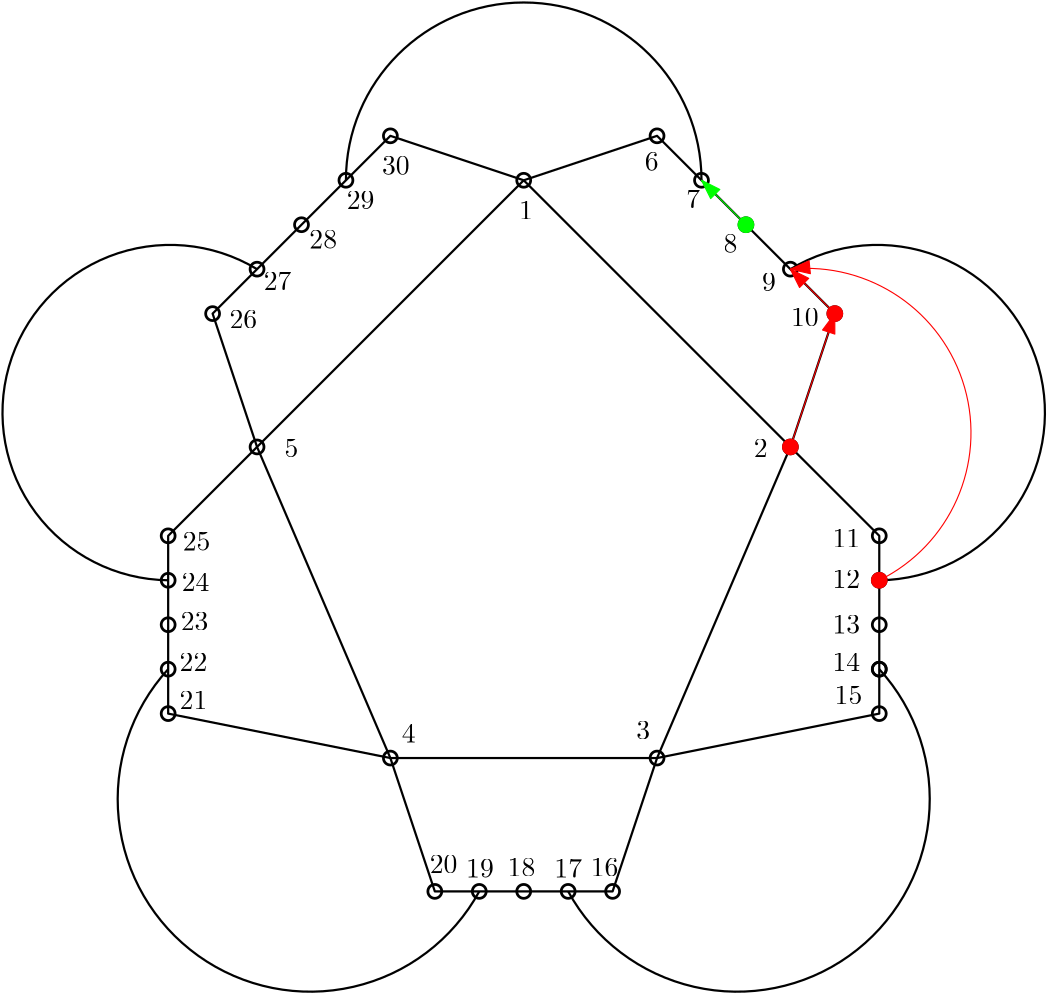 <?xml version="1.0"?>
<!DOCTYPE ipe SYSTEM "ipe.dtd">
<ipe version="70107" creator="Ipe 7.1.10">
<info created="D:20170626113802" modified="D:20170626221713"/>
<ipestyle name="basic">
<symbol name="arrow/arc(spx)">
<path stroke="sym-stroke" fill="sym-stroke" pen="sym-pen">
0 0 m
-1 0.333 l
-1 -0.333 l
h
</path>
</symbol>
<symbol name="arrow/farc(spx)">
<path stroke="sym-stroke" fill="white" pen="sym-pen">
0 0 m
-1 0.333 l
-1 -0.333 l
h
</path>
</symbol>
<symbol name="arrow/ptarc(spx)">
<path stroke="sym-stroke" fill="sym-stroke" pen="sym-pen">
0 0 m
-1 0.333 l
-0.8 0 l
-1 -0.333 l
h
</path>
</symbol>
<symbol name="arrow/fptarc(spx)">
<path stroke="sym-stroke" fill="white" pen="sym-pen">
0 0 m
-1 0.333 l
-0.8 0 l
-1 -0.333 l
h
</path>
</symbol>
<symbol name="mark/circle(sx)" transformations="translations">
<path fill="sym-stroke">
0.6 0 0 0.6 0 0 e
0.4 0 0 0.4 0 0 e
</path>
</symbol>
<symbol name="mark/disk(sx)" transformations="translations">
<path fill="sym-stroke">
0.6 0 0 0.6 0 0 e
</path>
</symbol>
<symbol name="mark/fdisk(sfx)" transformations="translations">
<group>
<path fill="sym-fill">
0.5 0 0 0.5 0 0 e
</path>
<path fill="sym-stroke" fillrule="eofill">
0.6 0 0 0.6 0 0 e
0.4 0 0 0.4 0 0 e
</path>
</group>
</symbol>
<symbol name="mark/box(sx)" transformations="translations">
<path fill="sym-stroke" fillrule="eofill">
-0.6 -0.6 m
0.6 -0.6 l
0.6 0.6 l
-0.6 0.6 l
h
-0.4 -0.4 m
0.4 -0.4 l
0.4 0.4 l
-0.4 0.4 l
h
</path>
</symbol>
<symbol name="mark/square(sx)" transformations="translations">
<path fill="sym-stroke">
-0.6 -0.6 m
0.6 -0.6 l
0.6 0.6 l
-0.6 0.6 l
h
</path>
</symbol>
<symbol name="mark/fsquare(sfx)" transformations="translations">
<group>
<path fill="sym-fill">
-0.5 -0.5 m
0.5 -0.5 l
0.5 0.5 l
-0.5 0.5 l
h
</path>
<path fill="sym-stroke" fillrule="eofill">
-0.6 -0.6 m
0.6 -0.6 l
0.6 0.6 l
-0.6 0.6 l
h
-0.4 -0.4 m
0.4 -0.4 l
0.4 0.4 l
-0.4 0.4 l
h
</path>
</group>
</symbol>
<symbol name="mark/cross(sx)" transformations="translations">
<group>
<path fill="sym-stroke">
-0.43 -0.57 m
0.57 0.43 l
0.43 0.57 l
-0.57 -0.43 l
h
</path>
<path fill="sym-stroke">
-0.43 0.57 m
0.57 -0.43 l
0.43 -0.57 l
-0.57 0.43 l
h
</path>
</group>
</symbol>
<symbol name="arrow/fnormal(spx)">
<path stroke="sym-stroke" fill="white" pen="sym-pen">
0 0 m
-1 0.333 l
-1 -0.333 l
h
</path>
</symbol>
<symbol name="arrow/pointed(spx)">
<path stroke="sym-stroke" fill="sym-stroke" pen="sym-pen">
0 0 m
-1 0.333 l
-0.8 0 l
-1 -0.333 l
h
</path>
</symbol>
<symbol name="arrow/fpointed(spx)">
<path stroke="sym-stroke" fill="white" pen="sym-pen">
0 0 m
-1 0.333 l
-0.8 0 l
-1 -0.333 l
h
</path>
</symbol>
<symbol name="arrow/linear(spx)">
<path stroke="sym-stroke" pen="sym-pen">
-1 0.333 m
0 0 l
-1 -0.333 l
</path>
</symbol>
<symbol name="arrow/fdouble(spx)">
<path stroke="sym-stroke" fill="white" pen="sym-pen">
0 0 m
-1 0.333 l
-1 -0.333 l
h
-1 0 m
-2 0.333 l
-2 -0.333 l
h
</path>
</symbol>
<symbol name="arrow/double(spx)">
<path stroke="sym-stroke" fill="sym-stroke" pen="sym-pen">
0 0 m
-1 0.333 l
-1 -0.333 l
h
-1 0 m
-2 0.333 l
-2 -0.333 l
h
</path>
</symbol>
<pen name="heavier" value="0.8"/>
<pen name="fat" value="1.2"/>
<pen name="ultrafat" value="2"/>
<symbolsize name="large" value="5"/>
<symbolsize name="small" value="2"/>
<symbolsize name="tiny" value="1.1"/>
<arrowsize name="large" value="10"/>
<arrowsize name="small" value="5"/>
<arrowsize name="tiny" value="3"/>
<color name="red" value="1 0 0"/>
<color name="green" value="0 1 0"/>
<color name="blue" value="0 0 1"/>
<color name="yellow" value="1 1 0"/>
<color name="orange" value="1 0.647 0"/>
<color name="gold" value="1 0.843 0"/>
<color name="purple" value="0.627 0.125 0.941"/>
<color name="gray" value="0.745"/>
<color name="brown" value="0.647 0.165 0.165"/>
<color name="navy" value="0 0 0.502"/>
<color name="pink" value="1 0.753 0.796"/>
<color name="seagreen" value="0.18 0.545 0.341"/>
<color name="turquoise" value="0.251 0.878 0.816"/>
<color name="violet" value="0.933 0.51 0.933"/>
<color name="darkblue" value="0 0 0.545"/>
<color name="darkcyan" value="0 0.545 0.545"/>
<color name="darkgray" value="0.663"/>
<color name="darkgreen" value="0 0.392 0"/>
<color name="darkmagenta" value="0.545 0 0.545"/>
<color name="darkorange" value="1 0.549 0"/>
<color name="darkred" value="0.545 0 0"/>
<color name="lightblue" value="0.678 0.847 0.902"/>
<color name="lightcyan" value="0.878 1 1"/>
<color name="lightgray" value="0.827"/>
<color name="lightgreen" value="0.565 0.933 0.565"/>
<color name="lightyellow" value="1 1 0.878"/>
<dashstyle name="dashed" value="[4] 0"/>
<dashstyle name="dotted" value="[1 3] 0"/>
<dashstyle name="dash dotted" value="[4 2 1 2] 0"/>
<dashstyle name="dash dot dotted" value="[4 2 1 2 1 2] 0"/>
<textsize name="large" value="\large"/>
<textsize name="Large" value="\Large"/>
<textsize name="LARGE" value="\LARGE"/>
<textsize name="huge" value="\huge"/>
<textsize name="Huge" value="\Huge"/>
<textsize name="small" value="\small"/>
<textsize name="footnote" value="\footnotesize"/>
<textsize name="tiny" value="\tiny"/>
<textstyle name="center" begin="\begin{center}" end="\end{center}"/>
<textstyle name="itemize" begin="\begin{itemize}" end="\end{itemize}"/>
<textstyle name="item" begin="\begin{itemize}\item{}" end="\end{itemize}"/>
<gridsize name="4 pts" value="4"/>
<gridsize name="8 pts (~3 mm)" value="8"/>
<gridsize name="16 pts (~6 mm)" value="16"/>
<gridsize name="32 pts (~12 mm)" value="32"/>
<gridsize name="10 pts (~3.5 mm)" value="10"/>
<gridsize name="20 pts (~7 mm)" value="20"/>
<gridsize name="14 pts (~5 mm)" value="14"/>
<gridsize name="28 pts (~10 mm)" value="28"/>
<gridsize name="56 pts (~20 mm)" value="56"/>
<anglesize name="90 deg" value="90"/>
<anglesize name="60 deg" value="60"/>
<anglesize name="45 deg" value="45"/>
<anglesize name="30 deg" value="30"/>
<anglesize name="22.5 deg" value="22.5"/>
<opacity name="10%" value="0.1"/>
<opacity name="30%" value="0.3"/>
<opacity name="50%" value="0.5"/>
<opacity name="75%" value="0.75"/>
<tiling name="falling" angle="-60" step="4" width="1"/>
<tiling name="rising" angle="30" step="4" width="1"/>
</ipestyle>
<page>
<layer name="alpha"/>
<layer name="beta"/>
<layer name="gamma"/>
<view layers="alpha beta gamma" active="gamma"/>
<use layer="alpha" name="mark/circle(sx)" pos="256 704" size="large" stroke="black"/>
<use name="mark/circle(sx)" pos="160 608" size="large" stroke="black"/>
<use name="mark/circle(sx)" pos="352 608" size="large" stroke="black"/>
<use name="mark/circle(sx)" pos="304 496" size="large" stroke="black"/>
<use name="mark/circle(sx)" pos="208 496" size="large" stroke="black"/>
<path stroke="black" pen="heavier">
256 704 m
160 608 l
208 496 l
304 496 l
352 608 l
256 704 l
</path>
<use name="mark/circle(sx)" pos="144 656" size="large" stroke="black"/>
<use name="mark/circle(sx)" pos="160 672" size="large" stroke="black"/>
<use name="mark/circle(sx)" pos="176 688" size="large" stroke="black"/>
<use name="mark/circle(sx)" pos="192 704" size="large" stroke="black"/>
<use name="mark/circle(sx)" pos="208 720" size="large" stroke="black"/>
<use matrix="1 0 0 1 16 0" name="mark/circle(sx)" pos="288 720" size="large" stroke="black"/>
<use matrix="1 0 0 1 16 0" name="mark/circle(sx)" pos="304 704" size="large" stroke="black"/>
<use matrix="1 0 0 1 16 0" name="mark/circle(sx)" pos="320 688" size="large" stroke="black"/>
<use matrix="1 0 0 1 16 0" name="mark/circle(sx)" pos="336 672" size="large" stroke="black"/>
<use matrix="1 0 0 1 16 0" name="mark/circle(sx)" pos="352 656" size="large" stroke="black"/>
<use name="mark/circle(sx)" pos="384 576" size="large" stroke="black"/>
<use name="mark/circle(sx)" pos="384 560" size="large" stroke="black"/>
<use name="mark/circle(sx)" pos="384 544" size="large" stroke="black"/>
<use name="mark/circle(sx)" pos="384 528" size="large" stroke="black"/>
<use name="mark/circle(sx)" pos="384 528" size="large" stroke="black"/>
<use name="mark/circle(sx)" pos="128 576" size="large" stroke="black"/>
<use name="mark/circle(sx)" pos="128 560" size="large" stroke="black"/>
<use name="mark/circle(sx)" pos="128 544" size="large" stroke="black"/>
<use name="mark/circle(sx)" pos="128 528" size="large" stroke="black"/>
<use name="mark/circle(sx)" pos="128 512" size="large" stroke="black"/>
<use name="mark/circle(sx)" pos="224 448" size="large" stroke="black"/>
<use name="mark/circle(sx)" pos="240 448" size="large" stroke="black"/>
<use name="mark/circle(sx)" pos="256 448" size="large" stroke="black"/>
<use name="mark/circle(sx)" pos="272 448" size="large" stroke="black"/>
<use name="mark/circle(sx)" pos="288 448" size="large" stroke="black"/>
<use name="mark/circle(sx)" pos="384 512" size="large" stroke="black"/>
<path stroke="black" pen="heavier">
256 704 m
208 720 l
192 704 l
176 688 l
160 672 l
144 656 l
160 608 l
</path>
<path stroke="black" pen="heavier">
352 608 m
384 576 l
384 560 l
384 544 l
384 528 l
384 512 l
304 496 l
</path>
<path stroke="black" pen="heavier">
304 496 m
288 448 l
272 448 l
256 448 l
240 448 l
224 448 l
208 496 l
</path>
<path stroke="black" pen="heavier">
208 496 m
128 512 l
128 528 l
128 544 l
128 560 l
128 576 l
160 608 l
</path>
<path stroke="black" pen="heavier">
128 560 m
60.368 0 0 -60.368 128.727 620.364 160 672 a
</path>
<path stroke="black" pen="heavier">
256 704 m
304 720 l
320 704 l
336 688 l
352 672 l
368 656 l
352 608 l
</path>
<path stroke="black" pen="heavier">
192 704 m
64 0 0 -64 256 704 320 704 a
</path>
<path stroke="black" pen="heavier">
384 560 m
60.368 0 0 60.368 383.273 620.364 352 672 a
</path>
<path stroke="black" pen="heavier">
384 528 m
69.3223 0 0 -69.3223 332.848 481.212 272 448 a
</path>
<path stroke="black" pen="heavier">
128 528 m
69.3223 0 0 69.3223 179.152 481.212 240 448 a
</path>
<use layer="beta" name="mark/disk(sx)" pos="352 608" size="large" stroke="red"/>
<path stroke="red" arrow="normal/normal">
352 608 m
368 656 l
</path>
<use name="mark/disk(sx)" pos="336 688" size="large" stroke="green"/>
<use name="mark/disk(sx)" pos="368 656" size="large" stroke="red"/>
<use name="mark/disk(sx)" pos="384 560" size="large" stroke="red"/>
<path stroke="red" arrow="normal/normal">
368 656 m
352 672 l
</path>
<path stroke="red" arrow="normal/normal">
384 560 m
59.1957 0 0 59.1957 357.818 613.091 352 672 a
</path>
<path stroke="green" arrow="normal/normal">
336 688 m
320 704 l
</path>
<text layer="gamma" transformations="translations" pos="254.318 689.902" stroke="black" type="label" width="4.981" height="6.42" depth="0" valign="baseline">1</text>
<text matrix="1 0 0 1 -1.12102 -3.36306" transformations="translations" pos="339.89 607.694" stroke="black" type="label" width="4.981" height="6.42" depth="0" valign="baseline">2</text>
<text matrix="1 0 0 1 4.85775 -4.1104" transformations="translations" pos="291.686 506.803" stroke="black" type="label" width="4.981" height="6.42" depth="0" valign="baseline">3</text>
<text matrix="1 0 0 1 -1.12102 -4.48408" transformations="translations" pos="213.214 506.055" stroke="black" type="label" width="4.981" height="6.42" depth="0" valign="baseline">4</text>
<text matrix="1 0 0 1 -9.34182 -3.73673" transformations="translations" pos="179.21 608.068" stroke="black" type="label" width="4.981" height="6.42" depth="0" valign="baseline">5</text>
<text matrix="1 0 0 1 2.24204 1.12102" transformations="translations" pos="297.291 706.344" stroke="black" type="label" width="4.981" height="6.42" depth="0" valign="baseline">6</text>
<text transformations="translations" pos="314.48 694.013" stroke="black" type="label" width="4.981" height="6.42" depth="0" valign="baseline">7</text>
<text transformations="translations" pos="327.932 677.945" stroke="black" type="label" width="4.981" height="6.42" depth="0" valign="baseline">8</text>
<text matrix="1 0 0 1 -1.86836 -2.24204" transformations="translations" pos="343.626 666.361" stroke="black" type="label" width="4.981" height="6.42" depth="0" valign="baseline">9</text>
<text matrix="1 0 0 1 -1.86836 2.61571" transformations="translations" pos="354.089 648.798" stroke="black" type="label" width="9.963" height="6.42" depth="0" valign="baseline">10</text>
<text matrix="1 0 0 1 0 -4.85775" transformations="translations" pos="367.168 576.679" stroke="black" type="label" width="9.963" height="6.42" depth="0" valign="baseline">11</text>
<text matrix="1 0 0 1 -4.85775 -0.747346" transformations="translations" pos="372.025 557.996" stroke="black" type="label" width="9.963" height="6.42" depth="0" valign="baseline">12</text>
<text matrix="1 0 0 1 -1.86836 -4.1104" transformations="translations" pos="369.036 544.917" stroke="black" type="label" width="9.963" height="6.42" depth="0" valign="baseline">13</text>
<text matrix="1 0 0 1 -2.98938 -2.98938" transformations="translations" pos="370.157 530.344" stroke="black" type="label" width="9.963" height="6.42" depth="0" valign="baseline">14</text>
<text matrix="1 0 0 1 -3.36306 -2.98938" transformations="translations" pos="371.278 518.386" stroke="black" type="label" width="9.963" height="6.42" depth="0" valign="baseline">15</text>
<text matrix="1 0 0 1 -4.85775 -5.60509" transformations="translations" pos="284.96 458.972" stroke="black" type="label" width="9.963" height="6.42" depth="0" valign="baseline">16</text>
<text matrix="1 0 0 1 -2.61571 -7.09979" transformations="translations" pos="269.639 460.094" stroke="black" type="label" width="9.963" height="6.42" depth="0" valign="baseline">17</text>
<text matrix="1 0 0 1 -5.23142 -4.48408" transformations="translations" pos="255.439 457.851" stroke="black" type="label" width="9.963" height="6.42" depth="0" valign="baseline">18</text>
<text matrix="1 0 0 1 -4.1104 -8.59448" transformations="translations" pos="239.372 461.588" stroke="black" type="label" width="9.963" height="6.42" depth="0" valign="baseline">19</text>
<text matrix="1 0 0 1 -5.23142 -4.48408" transformations="translations" pos="227.414 458.972" stroke="black" type="label" width="9.963" height="6.42" depth="0" valign="baseline">20</text>
<text matrix="1 0 0 1 -5.97877 -2.98938" transformations="translations" pos="138.106 516.518" stroke="black" type="label" width="9.963" height="6.42" depth="0" valign="baseline">21</text>
<text matrix="1 0 0 1 -9.7155 -4.85775" transformations="translations" pos="141.843 532.212" stroke="black" type="label" width="9.963" height="6.42" depth="0" valign="baseline">22</text>
<text matrix="1 0 0 1 -5.23142 -7.09979" transformations="translations" pos="137.733 549.028" stroke="black" type="label" width="9.963" height="6.42" depth="0" valign="baseline">23</text>
<text matrix="1 0 0 1 -9.7155 -8.2208" transformations="translations" pos="142.59 564.348" stroke="black" type="label" width="9.963" height="6.42" depth="0" valign="baseline">24</text>
<text matrix="1 0 0 1 -12.3312 -4.85775" transformations="translations" pos="145.58 575.558" stroke="black" type="label" width="9.963" height="6.42" depth="0" valign="baseline">25</text>
<text matrix="1 0 0 1 -10.4628 5.23142" transformations="translations" pos="160.527 645.435" stroke="black" type="label" width="9.963" height="6.42" depth="0" valign="baseline">26</text>
<text matrix="1 0 0 1 -9.34182 1.12102" transformations="translations" pos="171.737 663.372" stroke="black" type="label" width="9.963" height="6.42" depth="0" valign="baseline">27</text>
<text matrix="1 0 0 1 -6.72611 -0.373673" transformations="translations" pos="185.563 679.813" stroke="black" type="label" width="9.963" height="6.42" depth="0" valign="baseline">28</text>
<text matrix="1 0 0 1 -8.96815 0.747346" transformations="translations" pos="201.257 692.892" stroke="black" type="label" width="9.963" height="6.42" depth="0" valign="baseline">29</text>
<text matrix="1 0 0 1 -10.0892 2.24204" transformations="translations" pos="215.083 703.728" stroke="black" type="label" width="13.284" height="6.42" depth="0" valign="baseline">30
</text>
</page>
</ipe>
